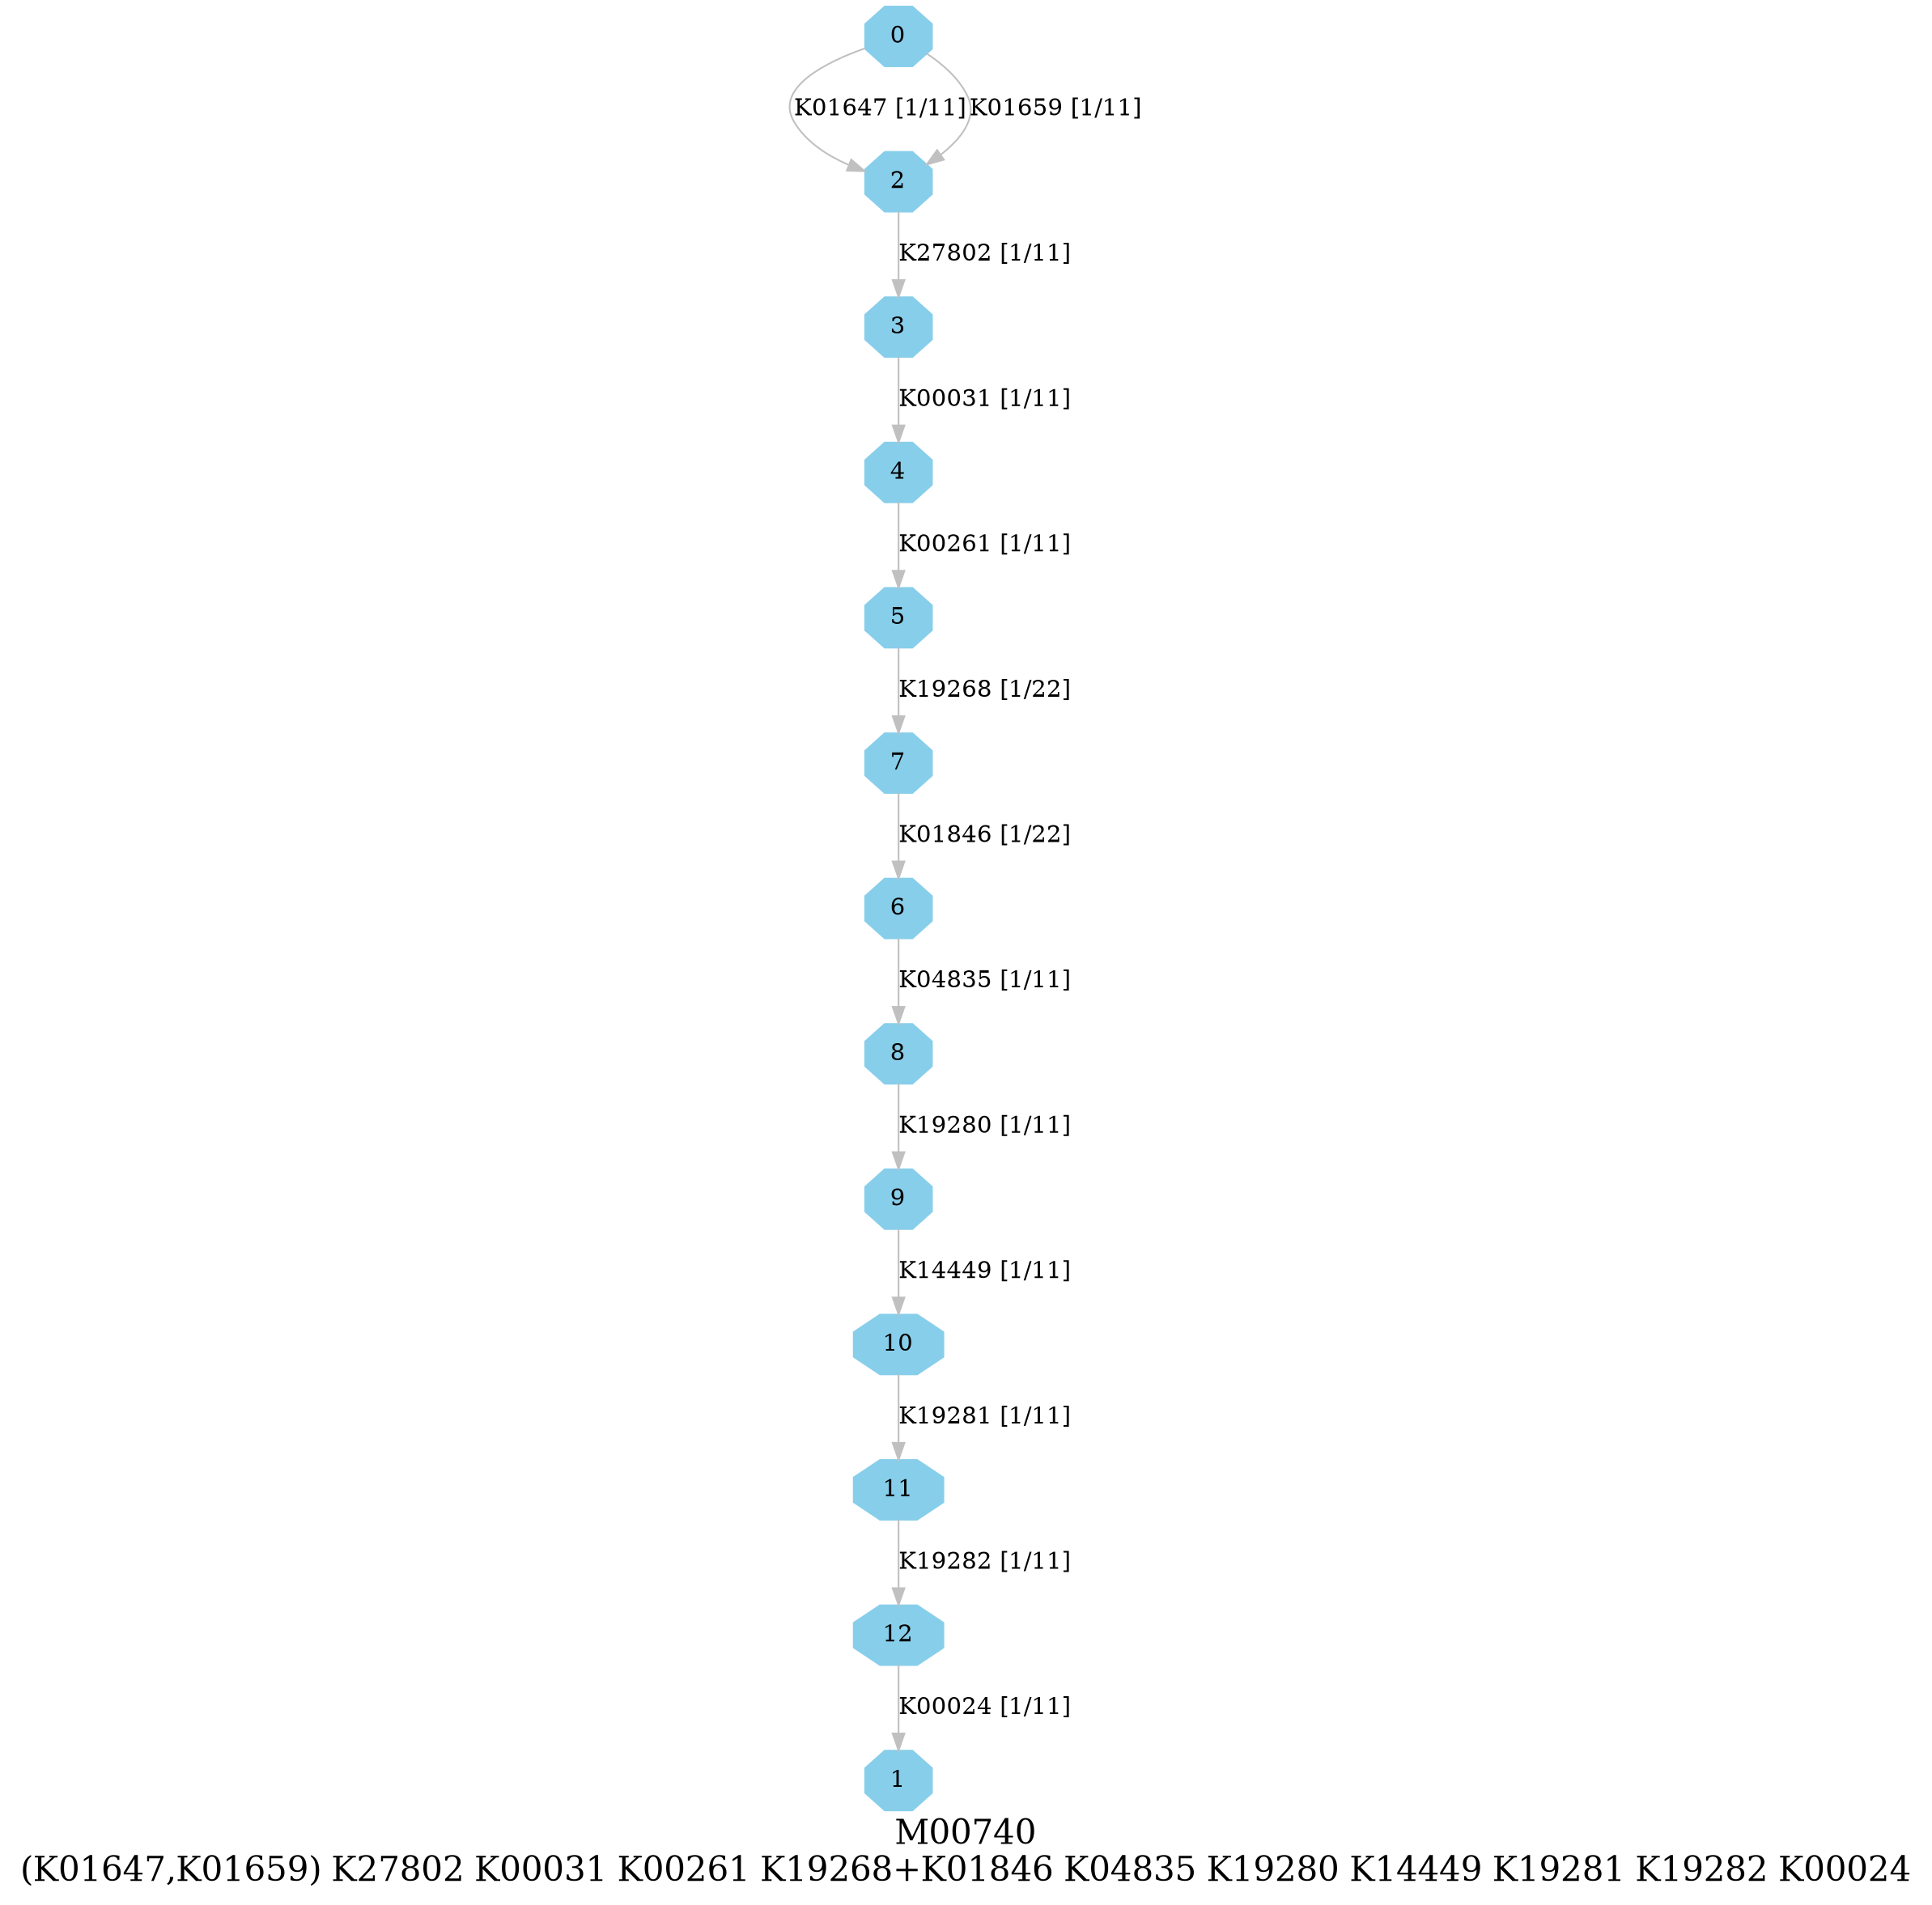 digraph G {
graph [label="M00740
(K01647,K01659) K27802 K00031 K00261 K19268+K01846 K04835 K19280 K14449 K19281 K19282 K00024",fontsize=20];
node [shape=box,style=filled];
edge [len=3,color=grey];
{node [width=.3,height=.3,shape=octagon,style=filled,color=skyblue] 0 1 2 3 4 5 6 7 8 9 10 11 12 }
0 -> 2 [label="K01647 [1/11]"];
0 -> 2 [label="K01659 [1/11]"];
2 -> 3 [label="K27802 [1/11]"];
3 -> 4 [label="K00031 [1/11]"];
4 -> 5 [label="K00261 [1/11]"];
5 -> 7 [label="K19268 [1/22]"];
6 -> 8 [label="K04835 [1/11]"];
7 -> 6 [label="K01846 [1/22]"];
8 -> 9 [label="K19280 [1/11]"];
9 -> 10 [label="K14449 [1/11]"];
10 -> 11 [label="K19281 [1/11]"];
11 -> 12 [label="K19282 [1/11]"];
12 -> 1 [label="K00024 [1/11]"];
}